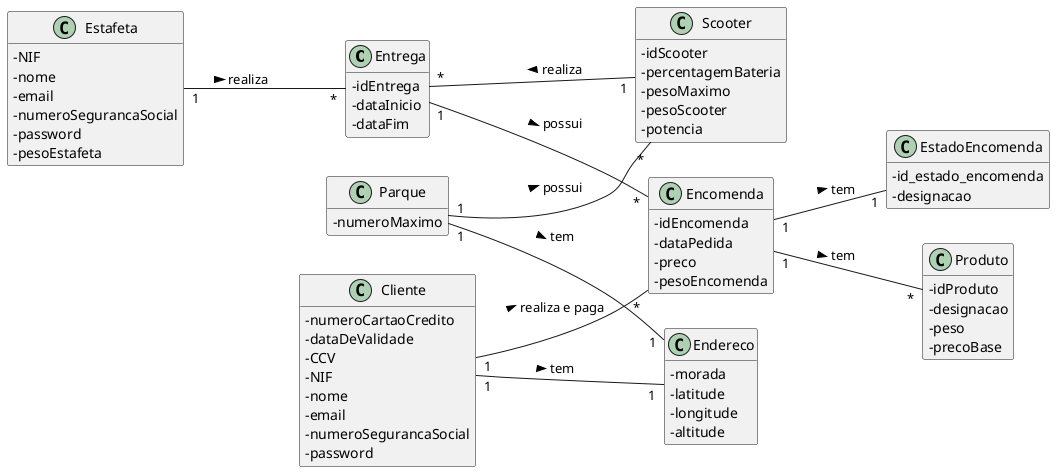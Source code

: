@startuml
skinparam classAttributeIconSize 0
hide methods
left to right direction

class Entrega {
  -idEntrega
  -dataInicio
  -dataFim
}

class Encomenda {
  -idEncomenda
  -dataPedida
  -preco
  -pesoEncomenda
}

class EstadoEncomenda {
  -id_estado_encomenda
  -designacao
}

class Produto {
  -idProduto
  -designacao
  -peso
  -precoBase
}

class Estafeta {
  -NIF
  -nome
  -email
  -numeroSegurancaSocial
  -password
  -pesoEstafeta
}

class Endereco {
  -morada
  -latitude
  -longitude
  -altitude
}

class Scooter {
  -idScooter
  -percentagemBateria
  -pesoMaximo
  -pesoScooter
  -potencia
}

class Parque {
  -numeroMaximo
}

class Cliente {
  -numeroCartaoCredito
  -dataDeValidade
  -CCV
  -NIF
  -nome
  -email
  -numeroSegurancaSocial
  -password
}

Encomenda "1" -- "1" EstadoEncomenda : tem >
Entrega "1" -- "*" Encomenda : possui >
Estafeta "1" -- "*" Entrega: realiza >
Cliente "1" -- "1" Endereco: tem >
Cliente "1" -- "*" Encomenda: realiza e paga >
Entrega "*" -- "1" Scooter: realiza <
Encomenda "1" -- "*" Produto: tem >
Parque "1" -- "*" Scooter: possui >
Parque "1" -- "1" Endereco: tem >

@enduml